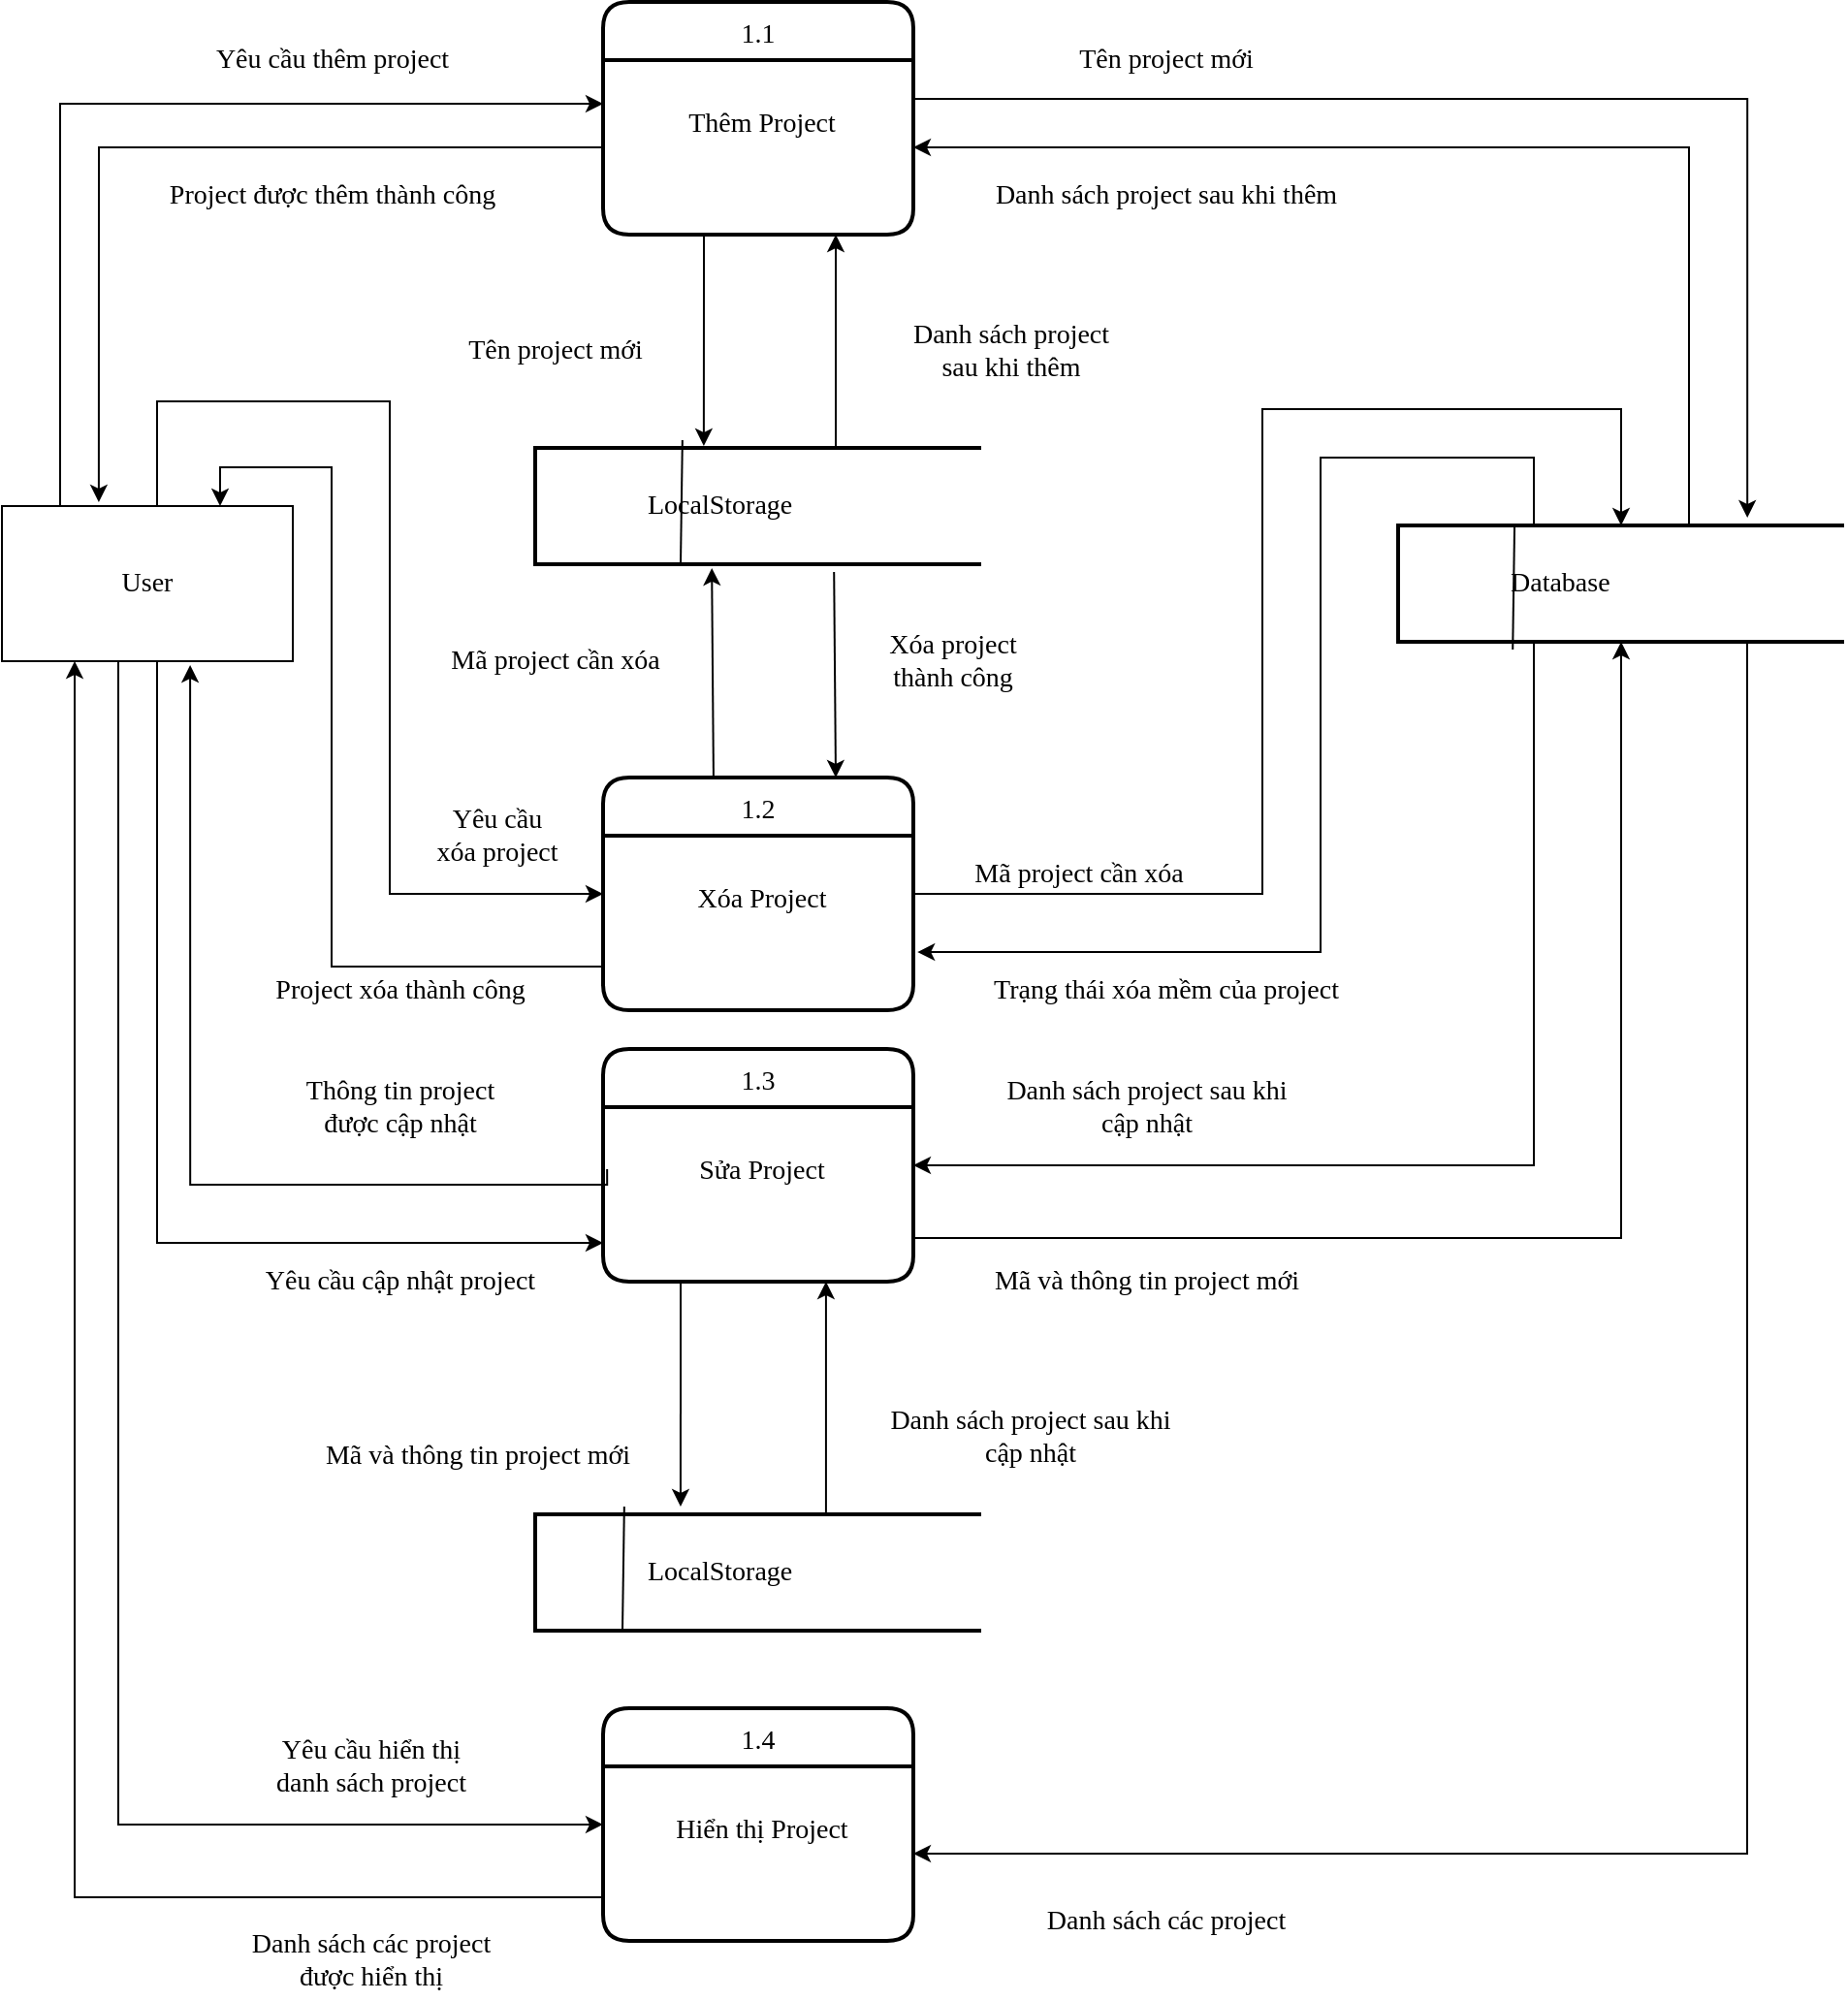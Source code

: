 <mxfile version="13.10.4" type="google"><diagram id="vQGp2YyP1u2rUNqMWY96" name="Page-1"><mxGraphModel dx="1210" dy="659" grid="1" gridSize="10" guides="1" tooltips="1" connect="1" arrows="1" fold="1" page="1" pageScale="1" pageWidth="850" pageHeight="1100" math="0" shadow="0"><root><mxCell id="0"/><mxCell id="1" parent="0"/><mxCell id="UiDmll6O5oxjAPn6PNG--16" style="edgeStyle=orthogonalEdgeStyle;rounded=0;orthogonalLoop=1;jettySize=auto;html=1;entryX=0;entryY=0.25;entryDx=0;entryDy=0;fontFamily=Verdana;fontSize=14;" parent="1" source="UiDmll6O5oxjAPn6PNG--1" target="UiDmll6O5oxjAPn6PNG--3" edge="1"><mxGeometry relative="1" as="geometry"><Array as="points"><mxPoint x="80" y="83"/></Array></mxGeometry></mxCell><mxCell id="UiDmll6O5oxjAPn6PNG--20" style="edgeStyle=orthogonalEdgeStyle;rounded=0;orthogonalLoop=1;jettySize=auto;html=1;fontFamily=Verdana;fontSize=14;entryX=0;entryY=0.5;entryDx=0;entryDy=0;" parent="1" source="UiDmll6O5oxjAPn6PNG--1" target="UiDmll6O5oxjAPn6PNG--4" edge="1"><mxGeometry relative="1" as="geometry"><Array as="points"><mxPoint x="130" y="236"/><mxPoint x="250" y="236"/><mxPoint x="250" y="490"/></Array><mxPoint x="320" y="380" as="targetPoint"/></mxGeometry></mxCell><mxCell id="UiDmll6O5oxjAPn6PNG--24" style="edgeStyle=orthogonalEdgeStyle;rounded=0;orthogonalLoop=1;jettySize=auto;html=1;fontFamily=Verdana;fontSize=14;" parent="1" source="UiDmll6O5oxjAPn6PNG--1" target="UiDmll6O5oxjAPn6PNG--7" edge="1"><mxGeometry relative="1" as="geometry"><Array as="points"><mxPoint x="130" y="670"/></Array><mxPoint x="220" y="530" as="targetPoint"/></mxGeometry></mxCell><mxCell id="UiDmll6O5oxjAPn6PNG--28" style="edgeStyle=orthogonalEdgeStyle;rounded=0;orthogonalLoop=1;jettySize=auto;html=1;fontFamily=Verdana;fontSize=14;entryX=0;entryY=0.333;entryDx=0;entryDy=0;entryPerimeter=0;" parent="1" source="UiDmll6O5oxjAPn6PNG--1" target="UiDmll6O5oxjAPn6PNG--9" edge="1"><mxGeometry relative="1" as="geometry"><Array as="points"><mxPoint x="110" y="970"/></Array><mxPoint x="340" y="540" as="targetPoint"/></mxGeometry></mxCell><mxCell id="UiDmll6O5oxjAPn6PNG--1" value="&lt;font style=&quot;font-size: 14px;&quot;&gt;User&lt;/font&gt;" style="rounded=0;whiteSpace=wrap;html=1;fontFamily=Verdana;fontSize=14;" parent="1" vertex="1"><mxGeometry x="50" y="290" width="150" height="80" as="geometry"/></mxCell><mxCell id="UiDmll6O5oxjAPn6PNG--2" value="1.1" style="swimlane;childLayout=stackLayout;horizontal=1;startSize=30;horizontalStack=0;rounded=1;fontSize=14;fontStyle=0;strokeWidth=2;resizeParent=0;resizeLast=1;shadow=0;dashed=0;align=center;fontFamily=Verdana;" parent="1" vertex="1"><mxGeometry x="360" y="30" width="160" height="120" as="geometry"/></mxCell><mxCell id="UiDmll6O5oxjAPn6PNG--3" value="&#xA;Thêm Project" style="align=center;strokeColor=none;fillColor=none;spacingLeft=4;fontSize=14;verticalAlign=top;resizable=0;rotatable=0;part=1;fontFamily=Verdana;" parent="UiDmll6O5oxjAPn6PNG--2" vertex="1"><mxGeometry y="30" width="160" height="90" as="geometry"/></mxCell><mxCell id="UiDmll6O5oxjAPn6PNG--4" value="1.2" style="swimlane;childLayout=stackLayout;horizontal=1;startSize=30;horizontalStack=0;rounded=1;fontSize=14;fontStyle=0;strokeWidth=2;resizeParent=0;resizeLast=1;shadow=0;dashed=0;align=center;fontFamily=Verdana;" parent="1" vertex="1"><mxGeometry x="360" y="430" width="160" height="120" as="geometry"/></mxCell><mxCell id="UiDmll6O5oxjAPn6PNG--5" value="&#xA;Xóa Project" style="align=center;strokeColor=none;fillColor=none;spacingLeft=4;fontSize=14;verticalAlign=top;resizable=0;rotatable=0;part=1;fontFamily=Verdana;" parent="UiDmll6O5oxjAPn6PNG--4" vertex="1"><mxGeometry y="30" width="160" height="90" as="geometry"/></mxCell><mxCell id="UiDmll6O5oxjAPn6PNG--6" value="1.3" style="swimlane;childLayout=stackLayout;horizontal=1;startSize=30;horizontalStack=0;rounded=1;fontSize=14;fontStyle=0;strokeWidth=2;resizeParent=0;resizeLast=1;shadow=0;dashed=0;align=center;fontFamily=Verdana;" parent="1" vertex="1"><mxGeometry x="360" y="570" width="160" height="120" as="geometry"/></mxCell><mxCell id="UiDmll6O5oxjAPn6PNG--7" value="&#xA;Sửa Project" style="align=center;strokeColor=none;fillColor=none;spacingLeft=4;fontSize=14;verticalAlign=top;resizable=0;rotatable=0;part=1;fontFamily=Verdana;" parent="UiDmll6O5oxjAPn6PNG--6" vertex="1"><mxGeometry y="30" width="160" height="90" as="geometry"/></mxCell><mxCell id="UiDmll6O5oxjAPn6PNG--8" value="1.4" style="swimlane;childLayout=stackLayout;horizontal=1;startSize=30;horizontalStack=0;rounded=1;fontSize=14;fontStyle=0;strokeWidth=2;resizeParent=0;resizeLast=1;shadow=0;dashed=0;align=center;fontFamily=Verdana;" parent="1" vertex="1"><mxGeometry x="360" y="910" width="160" height="120" as="geometry"/></mxCell><mxCell id="UiDmll6O5oxjAPn6PNG--9" value="&#xA;Hiển thị Project" style="align=center;strokeColor=none;fillColor=none;spacingLeft=4;fontSize=14;verticalAlign=top;resizable=0;rotatable=0;part=1;fontFamily=Verdana;" parent="UiDmll6O5oxjAPn6PNG--8" vertex="1"><mxGeometry y="30" width="160" height="90" as="geometry"/></mxCell><mxCell id="UiDmll6O5oxjAPn6PNG--34" style="edgeStyle=orthogonalEdgeStyle;rounded=0;orthogonalLoop=1;jettySize=auto;html=1;entryX=1;entryY=0.5;entryDx=0;entryDy=0;fontFamily=Verdana;fontSize=14;" parent="1" source="UiDmll6O5oxjAPn6PNG--10" target="UiDmll6O5oxjAPn6PNG--3" edge="1"><mxGeometry relative="1" as="geometry"><Array as="points"><mxPoint x="920" y="105"/></Array></mxGeometry></mxCell><mxCell id="UiDmll6O5oxjAPn6PNG--38" style="edgeStyle=orthogonalEdgeStyle;rounded=0;orthogonalLoop=1;jettySize=auto;html=1;fontFamily=Verdana;fontSize=14;entryX=1.013;entryY=0.667;entryDx=0;entryDy=0;entryPerimeter=0;" parent="1" source="UiDmll6O5oxjAPn6PNG--10" target="UiDmll6O5oxjAPn6PNG--5" edge="1"><mxGeometry relative="1" as="geometry"><Array as="points"><mxPoint x="840" y="265"/><mxPoint x="730" y="265"/><mxPoint x="730" y="520"/></Array><mxPoint x="730" y="380" as="targetPoint"/></mxGeometry></mxCell><mxCell id="UiDmll6O5oxjAPn6PNG--42" style="edgeStyle=orthogonalEdgeStyle;rounded=0;orthogonalLoop=1;jettySize=auto;html=1;fontFamily=Verdana;fontSize=14;entryX=1;entryY=0.333;entryDx=0;entryDy=0;entryPerimeter=0;" parent="1" source="UiDmll6O5oxjAPn6PNG--10" target="UiDmll6O5oxjAPn6PNG--7" edge="1"><mxGeometry relative="1" as="geometry"><Array as="points"><mxPoint x="840" y="630"/></Array><mxPoint x="700" y="310" as="targetPoint"/></mxGeometry></mxCell><mxCell id="UiDmll6O5oxjAPn6PNG--45" style="edgeStyle=orthogonalEdgeStyle;rounded=0;orthogonalLoop=1;jettySize=auto;html=1;fontFamily=Verdana;fontSize=14;" parent="1" source="UiDmll6O5oxjAPn6PNG--10" edge="1"><mxGeometry relative="1" as="geometry"><Array as="points"><mxPoint x="950" y="985"/><mxPoint x="520" y="985"/></Array><mxPoint x="520" y="985" as="targetPoint"/></mxGeometry></mxCell><mxCell id="UiDmll6O5oxjAPn6PNG--10" value="&amp;nbsp;&amp;nbsp;&amp;nbsp;&amp;nbsp;&amp;nbsp;&amp;nbsp;&amp;nbsp;&amp;nbsp;&amp;nbsp;&amp;nbsp;&amp;nbsp;&amp;nbsp;&amp;nbsp;&amp;nbsp;&amp;nbsp; Database" style="strokeWidth=2;html=1;shape=mxgraph.flowchart.annotation_1;align=left;pointerEvents=1;fontFamily=Verdana;fontSize=14;" parent="1" vertex="1"><mxGeometry x="770" y="300" width="230" height="60" as="geometry"/></mxCell><mxCell id="UiDmll6O5oxjAPn6PNG--15" value="" style="endArrow=none;html=1;rounded=0;fontFamily=Verdana;fontSize=14;entryX=0.261;entryY=0;entryDx=0;entryDy=0;entryPerimeter=0;exitX=0.257;exitY=1.067;exitDx=0;exitDy=0;exitPerimeter=0;" parent="1" source="UiDmll6O5oxjAPn6PNG--10" target="UiDmll6O5oxjAPn6PNG--10" edge="1"><mxGeometry relative="1" as="geometry"><mxPoint x="540" y="370" as="sourcePoint"/><mxPoint x="700" y="370" as="targetPoint"/></mxGeometry></mxCell><mxCell id="UiDmll6O5oxjAPn6PNG--17" value="Yêu cầu thêm project" style="text;html=1;align=center;verticalAlign=middle;resizable=0;points=[];autosize=1;fontSize=14;fontFamily=Verdana;" parent="1" vertex="1"><mxGeometry x="135" y="50" width="170" height="20" as="geometry"/></mxCell><mxCell id="UiDmll6O5oxjAPn6PNG--18" style="edgeStyle=orthogonalEdgeStyle;rounded=0;orthogonalLoop=1;jettySize=auto;html=1;entryX=0.333;entryY=-0.025;entryDx=0;entryDy=0;entryPerimeter=0;fontFamily=Verdana;fontSize=14;" parent="1" source="UiDmll6O5oxjAPn6PNG--3" target="UiDmll6O5oxjAPn6PNG--1" edge="1"><mxGeometry relative="1" as="geometry"/></mxCell><mxCell id="UiDmll6O5oxjAPn6PNG--19" value="Project được thêm thành công" style="text;html=1;align=center;verticalAlign=middle;resizable=0;points=[];autosize=1;fontSize=14;fontFamily=Verdana;" parent="1" vertex="1"><mxGeometry x="105" y="120" width="230" height="20" as="geometry"/></mxCell><mxCell id="UiDmll6O5oxjAPn6PNG--21" value="&lt;div style=&quot;font-size: 14px;&quot;&gt;Yêu cầu&lt;/div&gt;&lt;div style=&quot;font-size: 14px;&quot;&gt;xóa project&lt;/div&gt;" style="text;html=1;align=center;verticalAlign=middle;resizable=0;points=[];autosize=1;fontSize=14;fontFamily=Verdana;" parent="1" vertex="1"><mxGeometry x="260" y="440" width="90" height="40" as="geometry"/></mxCell><mxCell id="UiDmll6O5oxjAPn6PNG--22" style="edgeStyle=orthogonalEdgeStyle;rounded=0;orthogonalLoop=1;jettySize=auto;html=1;entryX=0.75;entryY=0;entryDx=0;entryDy=0;fontFamily=Verdana;fontSize=14;exitX=0;exitY=0.75;exitDx=0;exitDy=0;" parent="1" source="UiDmll6O5oxjAPn6PNG--5" target="UiDmll6O5oxjAPn6PNG--1" edge="1"><mxGeometry relative="1" as="geometry"><mxPoint x="250" y="360" as="sourcePoint"/><Array as="points"><mxPoint x="220" y="528"/><mxPoint x="220" y="270"/><mxPoint x="163" y="270"/></Array></mxGeometry></mxCell><mxCell id="UiDmll6O5oxjAPn6PNG--25" style="edgeStyle=orthogonalEdgeStyle;rounded=0;orthogonalLoop=1;jettySize=auto;html=1;entryX=0.647;entryY=1.025;entryDx=0;entryDy=0;entryPerimeter=0;fontFamily=Verdana;fontSize=14;exitX=0.013;exitY=0.356;exitDx=0;exitDy=0;exitPerimeter=0;" parent="1" source="UiDmll6O5oxjAPn6PNG--7" target="UiDmll6O5oxjAPn6PNG--1" edge="1"><mxGeometry relative="1" as="geometry"><Array as="points"><mxPoint x="362" y="640"/><mxPoint x="147" y="640"/></Array><mxPoint x="270" y="320" as="sourcePoint"/></mxGeometry></mxCell><mxCell id="UiDmll6O5oxjAPn6PNG--26" value="&lt;div style=&quot;font-size: 14px;&quot;&gt;Thông tin project&lt;/div&gt;&lt;div style=&quot;font-size: 14px;&quot;&gt;được cập nhật&lt;/div&gt;" style="text;html=1;align=center;verticalAlign=middle;resizable=0;points=[];autosize=1;fontSize=14;fontFamily=Verdana;" parent="1" vertex="1"><mxGeometry x="185" y="580" width="140" height="40" as="geometry"/></mxCell><mxCell id="UiDmll6O5oxjAPn6PNG--27" value="Yêu cầu cập nhật project" style="text;html=1;align=center;verticalAlign=middle;resizable=0;points=[];autosize=1;fontSize=14;fontFamily=Verdana;" parent="1" vertex="1"><mxGeometry x="160" y="680" width="190" height="20" as="geometry"/></mxCell><mxCell id="UiDmll6O5oxjAPn6PNG--29" style="edgeStyle=orthogonalEdgeStyle;rounded=0;orthogonalLoop=1;jettySize=auto;html=1;entryX=0.25;entryY=1;entryDx=0;entryDy=0;fontFamily=Verdana;fontSize=14;exitX=0;exitY=0.75;exitDx=0;exitDy=0;" parent="1" source="UiDmll6O5oxjAPn6PNG--9" target="UiDmll6O5oxjAPn6PNG--1" edge="1"><mxGeometry relative="1" as="geometry"><Array as="points"><mxPoint x="88" y="1008"/></Array><mxPoint x="330" y="670" as="sourcePoint"/></mxGeometry></mxCell><mxCell id="UiDmll6O5oxjAPn6PNG--30" value="&lt;div style=&quot;font-size: 14px;&quot;&gt;Danh sách các project&lt;/div&gt;&lt;div style=&quot;font-size: 14px;&quot;&gt;được hiển thị&lt;br style=&quot;font-size: 14px;&quot;&gt;&lt;/div&gt;" style="text;html=1;align=center;verticalAlign=middle;resizable=0;points=[];autosize=1;fontSize=14;fontFamily=Verdana;" parent="1" vertex="1"><mxGeometry x="155" y="1020" width="170" height="40" as="geometry"/></mxCell><mxCell id="UiDmll6O5oxjAPn6PNG--31" value="&lt;div style=&quot;font-size: 14px;&quot;&gt;Yêu cầu hiển thị&lt;/div&gt;&lt;div style=&quot;font-size: 14px;&quot;&gt;danh sách project&lt;br style=&quot;font-size: 14px;&quot;&gt;&lt;/div&gt;" style="text;html=1;align=center;verticalAlign=middle;resizable=0;points=[];autosize=1;fontSize=14;fontFamily=Verdana;" parent="1" vertex="1"><mxGeometry x="170" y="920" width="140" height="40" as="geometry"/></mxCell><mxCell id="UiDmll6O5oxjAPn6PNG--32" style="edgeStyle=orthogonalEdgeStyle;rounded=0;orthogonalLoop=1;jettySize=auto;html=1;entryX=0.783;entryY=-0.067;entryDx=0;entryDy=0;entryPerimeter=0;fontFamily=Verdana;fontSize=14;" parent="1" source="UiDmll6O5oxjAPn6PNG--3" target="UiDmll6O5oxjAPn6PNG--10" edge="1"><mxGeometry relative="1" as="geometry"><Array as="points"><mxPoint x="950" y="80"/></Array></mxGeometry></mxCell><mxCell id="UiDmll6O5oxjAPn6PNG--33" value="Tên project mới" style="text;html=1;align=center;verticalAlign=middle;resizable=0;points=[];autosize=1;fontSize=14;fontFamily=Verdana;" parent="1" vertex="1"><mxGeometry x="585" y="50" width="130" height="20" as="geometry"/></mxCell><mxCell id="UiDmll6O5oxjAPn6PNG--35" value="Danh sách project sau khi thêm" style="text;html=1;align=center;verticalAlign=middle;resizable=0;points=[];autosize=1;fontSize=14;fontFamily=Verdana;" parent="1" vertex="1"><mxGeometry x="530" y="120" width="240" height="20" as="geometry"/></mxCell><mxCell id="UiDmll6O5oxjAPn6PNG--36" style="edgeStyle=orthogonalEdgeStyle;rounded=0;orthogonalLoop=1;jettySize=auto;html=1;entryX=0.5;entryY=0;entryDx=0;entryDy=0;entryPerimeter=0;fontFamily=Verdana;fontSize=14;exitX=1;exitY=0.5;exitDx=0;exitDy=0;" parent="1" source="UiDmll6O5oxjAPn6PNG--4" target="UiDmll6O5oxjAPn6PNG--10" edge="1"><mxGeometry relative="1" as="geometry"><Array as="points"><mxPoint x="700" y="490"/><mxPoint x="700" y="240"/><mxPoint x="885" y="240"/></Array><mxPoint x="570" y="350" as="sourcePoint"/></mxGeometry></mxCell><mxCell id="UiDmll6O5oxjAPn6PNG--37" value="Mã project cần xóa" style="text;html=1;align=center;verticalAlign=middle;resizable=0;points=[];autosize=1;fontSize=14;fontFamily=Verdana;" parent="1" vertex="1"><mxGeometry x="530" y="470" width="150" height="20" as="geometry"/></mxCell><mxCell id="UiDmll6O5oxjAPn6PNG--39" value="Trạng thái xóa mềm của project" style="text;html=1;align=center;verticalAlign=middle;resizable=0;points=[];autosize=1;fontSize=14;fontFamily=Verdana;" parent="1" vertex="1"><mxGeometry x="530" y="530" width="240" height="20" as="geometry"/></mxCell><mxCell id="UiDmll6O5oxjAPn6PNG--40" style="edgeStyle=orthogonalEdgeStyle;rounded=0;orthogonalLoop=1;jettySize=auto;html=1;entryX=0.5;entryY=1;entryDx=0;entryDy=0;entryPerimeter=0;fontFamily=Verdana;fontSize=14;exitX=1;exitY=0.75;exitDx=0;exitDy=0;" parent="1" source="UiDmll6O5oxjAPn6PNG--7" target="UiDmll6O5oxjAPn6PNG--10" edge="1"><mxGeometry relative="1" as="geometry"><Array as="points"><mxPoint x="885" y="668"/></Array><mxPoint x="790" y="500" as="sourcePoint"/></mxGeometry></mxCell><mxCell id="UiDmll6O5oxjAPn6PNG--43" value="Mã và thông tin project mới" style="text;html=1;align=center;verticalAlign=middle;resizable=0;points=[];autosize=1;fontSize=14;fontFamily=Verdana;" parent="1" vertex="1"><mxGeometry x="535" y="680" width="210" height="20" as="geometry"/></mxCell><mxCell id="UiDmll6O5oxjAPn6PNG--46" value="Danh sách các project" style="text;html=1;align=center;verticalAlign=middle;resizable=0;points=[];autosize=1;fontSize=14;fontFamily=Verdana;" parent="1" vertex="1"><mxGeometry x="565" y="1010" width="170" height="20" as="geometry"/></mxCell><mxCell id="KOr9WrRHx3UyVBz0dvnU-1" value="&lt;div style=&quot;font-size: 14px;&quot;&gt;Project xóa thành công&lt;br style=&quot;font-size: 14px;&quot;&gt;&lt;/div&gt;" style="text;html=1;align=center;verticalAlign=middle;resizable=0;points=[];autosize=1;fontSize=14;fontFamily=Verdana;" parent="1" vertex="1"><mxGeometry x="165" y="530" width="180" height="20" as="geometry"/></mxCell><mxCell id="KOr9WrRHx3UyVBz0dvnU-2" value="&lt;div style=&quot;font-size: 14px;&quot;&gt;Danh sách project sau khi&lt;/div&gt;&lt;div style=&quot;font-size: 14px;&quot;&gt;cập nhật&lt;br style=&quot;font-size: 14px;&quot;&gt;&lt;/div&gt;" style="text;html=1;align=center;verticalAlign=middle;resizable=0;points=[];autosize=1;fontSize=14;fontFamily=Verdana;" parent="1" vertex="1"><mxGeometry x="540" y="580" width="200" height="40" as="geometry"/></mxCell><mxCell id="KOr9WrRHx3UyVBz0dvnU-9" style="edgeStyle=orthogonalEdgeStyle;rounded=0;orthogonalLoop=1;jettySize=auto;html=1;exitX=0.652;exitY=-0.017;exitDx=0;exitDy=0;exitPerimeter=0;fontFamily=Verdana;fontSize=14;" parent="1" source="KOr9WrRHx3UyVBz0dvnU-4" target="UiDmll6O5oxjAPn6PNG--7" edge="1"><mxGeometry relative="1" as="geometry"><Array as="points"><mxPoint x="475" y="600"/><mxPoint x="475" y="600"/></Array></mxGeometry></mxCell><mxCell id="KOr9WrRHx3UyVBz0dvnU-4" value="&amp;nbsp;&amp;nbsp;&amp;nbsp;&amp;nbsp;&amp;nbsp;&amp;nbsp;&amp;nbsp;&amp;nbsp;&amp;nbsp;&amp;nbsp;&amp;nbsp;&amp;nbsp;&amp;nbsp;&amp;nbsp;&amp;nbsp; LocalStorage" style="strokeWidth=2;html=1;shape=mxgraph.flowchart.annotation_1;align=left;pointerEvents=1;fontFamily=Verdana;fontSize=14;" parent="1" vertex="1"><mxGeometry x="325" y="810" width="230" height="60" as="geometry"/></mxCell><mxCell id="KOr9WrRHx3UyVBz0dvnU-5" value="" style="endArrow=none;html=1;rounded=0;fontFamily=Verdana;fontSize=14;entryX=0.261;entryY=0;entryDx=0;entryDy=0;entryPerimeter=0;exitX=0.257;exitY=1.067;exitDx=0;exitDy=0;exitPerimeter=0;" parent="1" edge="1"><mxGeometry relative="1" as="geometry"><mxPoint x="370.0" y="870" as="sourcePoint"/><mxPoint x="370.92" y="805.98" as="targetPoint"/></mxGeometry></mxCell><mxCell id="KOr9WrRHx3UyVBz0dvnU-6" style="edgeStyle=orthogonalEdgeStyle;rounded=0;orthogonalLoop=1;jettySize=auto;html=1;exitX=0.25;exitY=1;exitDx=0;exitDy=0;entryX=0.326;entryY=-0.067;entryDx=0;entryDy=0;entryPerimeter=0;fontFamily=Verdana;fontSize=14;" parent="1" source="UiDmll6O5oxjAPn6PNG--7" target="KOr9WrRHx3UyVBz0dvnU-4" edge="1"><mxGeometry relative="1" as="geometry"><mxPoint x="400" y="650" as="targetPoint"/></mxGeometry></mxCell><mxCell id="KOr9WrRHx3UyVBz0dvnU-7" value="Mã và thông tin project mới" style="text;html=1;align=center;verticalAlign=middle;resizable=0;points=[];autosize=1;fontSize=14;fontFamily=Verdana;" parent="1" vertex="1"><mxGeometry x="190" y="770" width="210" height="20" as="geometry"/></mxCell><mxCell id="KOr9WrRHx3UyVBz0dvnU-8" value="&lt;div style=&quot;font-size: 14px;&quot;&gt;Danh sách project sau khi&lt;/div&gt;&lt;div style=&quot;font-size: 14px;&quot;&gt;cập nhật&lt;br style=&quot;font-size: 14px;&quot;&gt;&lt;/div&gt;" style="text;html=1;align=center;verticalAlign=middle;resizable=0;points=[];autosize=1;fontSize=14;fontFamily=Verdana;" parent="1" vertex="1"><mxGeometry x="480" y="750" width="200" height="40" as="geometry"/></mxCell><mxCell id="KOr9WrRHx3UyVBz0dvnU-17" style="edgeStyle=orthogonalEdgeStyle;rounded=0;orthogonalLoop=1;jettySize=auto;html=1;entryX=0.75;entryY=1;entryDx=0;entryDy=0;fontFamily=Verdana;fontSize=14;" parent="1" source="KOr9WrRHx3UyVBz0dvnU-10" target="UiDmll6O5oxjAPn6PNG--3" edge="1"><mxGeometry relative="1" as="geometry"><Array as="points"><mxPoint x="480" y="230"/><mxPoint x="480" y="230"/></Array></mxGeometry></mxCell><mxCell id="KOr9WrRHx3UyVBz0dvnU-10" value="&amp;nbsp;&amp;nbsp;&amp;nbsp;&amp;nbsp;&amp;nbsp;&amp;nbsp;&amp;nbsp;&amp;nbsp;&amp;nbsp;&amp;nbsp;&amp;nbsp;&amp;nbsp;&amp;nbsp;&amp;nbsp;&amp;nbsp; LocalStorage" style="strokeWidth=2;html=1;shape=mxgraph.flowchart.annotation_1;align=left;pointerEvents=1;fontFamily=Verdana;fontSize=14;" parent="1" vertex="1"><mxGeometry x="325" y="260" width="230" height="60" as="geometry"/></mxCell><mxCell id="KOr9WrRHx3UyVBz0dvnU-11" value="" style="endArrow=none;html=1;rounded=0;fontFamily=Verdana;fontSize=14;entryX=0.261;entryY=0;entryDx=0;entryDy=0;entryPerimeter=0;exitX=0.257;exitY=1.067;exitDx=0;exitDy=0;exitPerimeter=0;" parent="1" edge="1"><mxGeometry relative="1" as="geometry"><mxPoint x="400" y="320" as="sourcePoint"/><mxPoint x="400.92" y="255.98" as="targetPoint"/></mxGeometry></mxCell><mxCell id="KOr9WrRHx3UyVBz0dvnU-12" value="" style="endArrow=classic;html=1;exitX=0.356;exitY=0;exitDx=0;exitDy=0;exitPerimeter=0;entryX=0.396;entryY=1.033;entryDx=0;entryDy=0;entryPerimeter=0;fontFamily=Verdana;fontSize=14;" parent="1" source="UiDmll6O5oxjAPn6PNG--4" target="KOr9WrRHx3UyVBz0dvnU-10" edge="1"><mxGeometry width="50" height="50" relative="1" as="geometry"><mxPoint x="550" y="370" as="sourcePoint"/><mxPoint x="600" y="320" as="targetPoint"/></mxGeometry></mxCell><mxCell id="KOr9WrRHx3UyVBz0dvnU-13" value="" style="endArrow=classic;html=1;entryX=0.75;entryY=0;entryDx=0;entryDy=0;exitX=0.67;exitY=1.067;exitDx=0;exitDy=0;exitPerimeter=0;fontFamily=Verdana;fontSize=14;" parent="1" source="KOr9WrRHx3UyVBz0dvnU-10" target="UiDmll6O5oxjAPn6PNG--4" edge="1"><mxGeometry width="50" height="50" relative="1" as="geometry"><mxPoint x="486" y="320" as="sourcePoint"/><mxPoint x="600" y="320" as="targetPoint"/></mxGeometry></mxCell><mxCell id="KOr9WrRHx3UyVBz0dvnU-14" value="Mã project cần xóa" style="text;html=1;align=center;verticalAlign=middle;resizable=0;points=[];autosize=1;fontSize=14;fontFamily=Verdana;" parent="1" vertex="1"><mxGeometry x="260" y="360" width="150" height="20" as="geometry"/></mxCell><mxCell id="KOr9WrRHx3UyVBz0dvnU-15" value="&lt;div style=&quot;font-size: 14px;&quot;&gt;Xóa project&lt;/div&gt;&lt;div style=&quot;font-size: 14px;&quot;&gt;thành công&lt;br style=&quot;font-size: 14px;&quot;&gt;&lt;/div&gt;" style="text;html=1;align=center;verticalAlign=middle;resizable=0;points=[];autosize=1;fontSize=14;fontFamily=Verdana;" parent="1" vertex="1"><mxGeometry x="490" y="350" width="100" height="40" as="geometry"/></mxCell><mxCell id="KOr9WrRHx3UyVBz0dvnU-16" style="edgeStyle=orthogonalEdgeStyle;rounded=0;orthogonalLoop=1;jettySize=auto;html=1;entryX=0.378;entryY=-0.017;entryDx=0;entryDy=0;entryPerimeter=0;fontFamily=Verdana;fontSize=14;" parent="1" source="UiDmll6O5oxjAPn6PNG--3" target="KOr9WrRHx3UyVBz0dvnU-10" edge="1"><mxGeometry relative="1" as="geometry"><mxPoint x="413" y="230" as="targetPoint"/><Array as="points"><mxPoint x="412" y="170"/><mxPoint x="412" y="170"/></Array></mxGeometry></mxCell><mxCell id="KOr9WrRHx3UyVBz0dvnU-18" value="Tên project mới" style="text;html=1;align=center;verticalAlign=middle;resizable=0;points=[];autosize=1;fontSize=14;fontFamily=Verdana;" parent="1" vertex="1"><mxGeometry x="270" y="200" width="130" height="20" as="geometry"/></mxCell><mxCell id="KOr9WrRHx3UyVBz0dvnU-19" value="&lt;div style=&quot;font-size: 14px;&quot;&gt;Danh sách project&lt;/div&gt;&lt;div style=&quot;font-size: 14px;&quot;&gt;sau khi thêm&lt;/div&gt;" style="text;html=1;align=center;verticalAlign=middle;resizable=0;points=[];autosize=1;fontSize=14;fontFamily=Verdana;" parent="1" vertex="1"><mxGeometry x="500" y="190" width="140" height="40" as="geometry"/></mxCell></root></mxGraphModel></diagram></mxfile>
